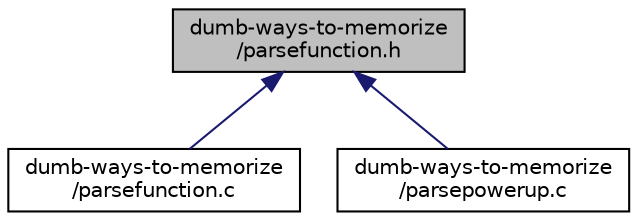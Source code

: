 digraph "dumb-ways-to-memorize/parsefunction.h"
{
  edge [fontname="Helvetica",fontsize="10",labelfontname="Helvetica",labelfontsize="10"];
  node [fontname="Helvetica",fontsize="10",shape=record];
  Node1 [label="dumb-ways-to-memorize\l/parsefunction.h",height=0.2,width=0.4,color="black", fillcolor="grey75", style="filled", fontcolor="black"];
  Node1 -> Node2 [dir="back",color="midnightblue",fontsize="10",style="solid",fontname="Helvetica"];
  Node2 [label="dumb-ways-to-memorize\l/parsefunction.c",height=0.2,width=0.4,color="black", fillcolor="white", style="filled",URL="$parsefunction_8c.html"];
  Node1 -> Node3 [dir="back",color="midnightblue",fontsize="10",style="solid",fontname="Helvetica"];
  Node3 [label="dumb-ways-to-memorize\l/parsepowerup.c",height=0.2,width=0.4,color="black", fillcolor="white", style="filled",URL="$parsepowerup_8c.html"];
}
